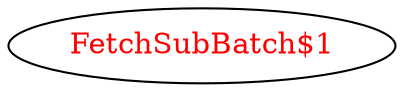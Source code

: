 digraph dependencyGraph {
 concentrate=true;
 ranksep="2.0";
 rankdir="LR"; 
 splines="ortho";
"FetchSubBatch$1" [fontcolor="red"];
}